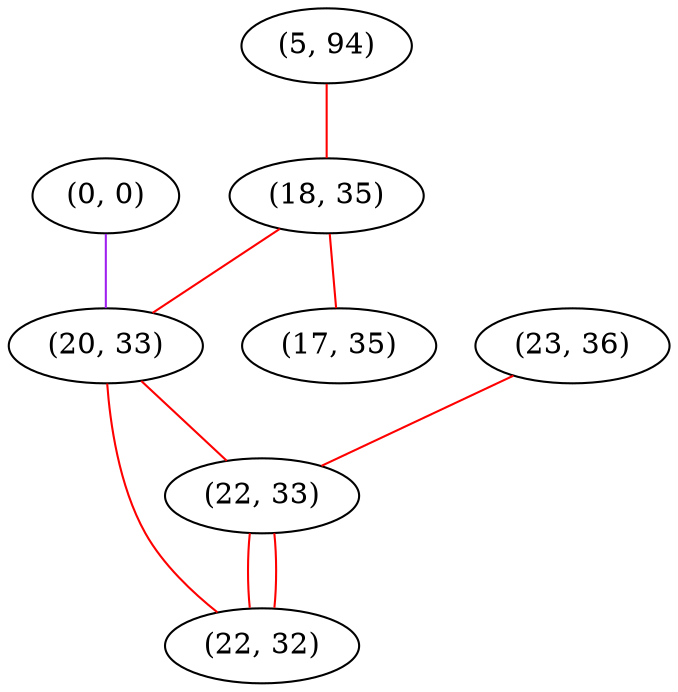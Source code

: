 graph "" {
"(5, 94)";
"(23, 36)";
"(0, 0)";
"(18, 35)";
"(20, 33)";
"(17, 35)";
"(22, 33)";
"(22, 32)";
"(5, 94)" -- "(18, 35)"  [color=red, key=0, weight=1];
"(23, 36)" -- "(22, 33)"  [color=red, key=0, weight=1];
"(0, 0)" -- "(20, 33)"  [color=purple, key=0, weight=4];
"(18, 35)" -- "(17, 35)"  [color=red, key=0, weight=1];
"(18, 35)" -- "(20, 33)"  [color=red, key=0, weight=1];
"(20, 33)" -- "(22, 33)"  [color=red, key=0, weight=1];
"(20, 33)" -- "(22, 32)"  [color=red, key=0, weight=1];
"(22, 33)" -- "(22, 32)"  [color=red, key=0, weight=1];
"(22, 33)" -- "(22, 32)"  [color=red, key=1, weight=1];
}
